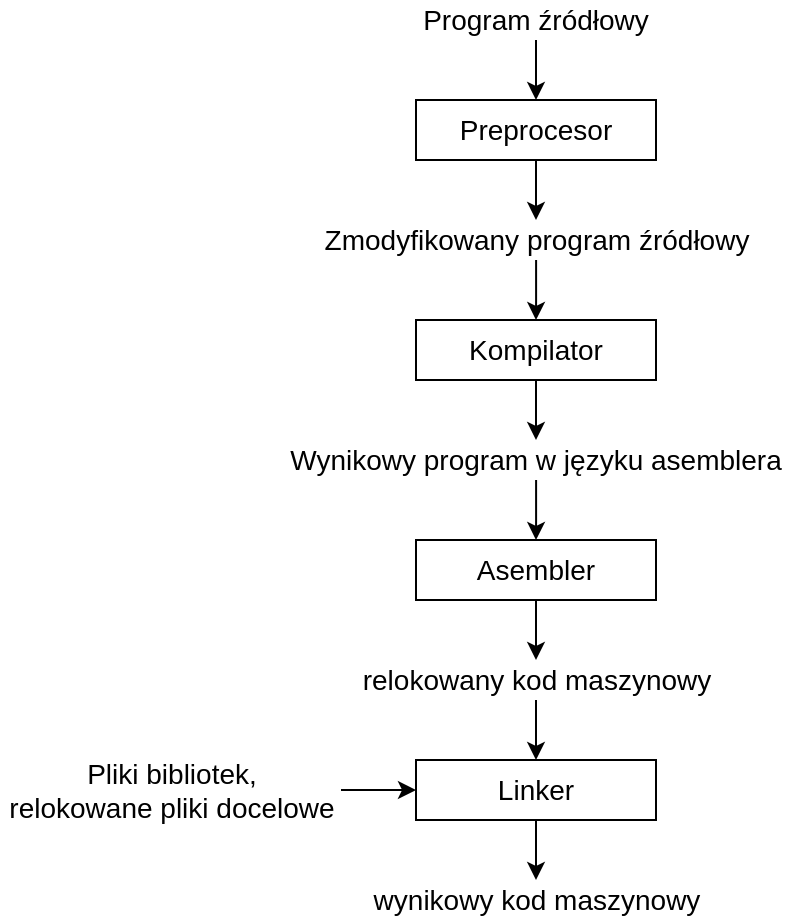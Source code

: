 <mxfile version="13.6.10" type="device"><diagram id="95cOD5FQ9mFzOGYNR8MX" name="Page-1"><mxGraphModel dx="677" dy="336" grid="1" gridSize="10" guides="1" tooltips="1" connect="1" arrows="1" fold="1" page="1" pageScale="1" pageWidth="827" pageHeight="1169" math="0" shadow="0"><root><mxCell id="0"/><mxCell id="1" parent="0"/><mxCell id="KfxHA-t2ZiQQArX94cQ8-20" style="edgeStyle=orthogonalEdgeStyle;rounded=0;orthogonalLoop=1;jettySize=auto;html=1;entryX=0.5;entryY=0;entryDx=0;entryDy=0;fontSize=14;" edge="1" parent="1" source="KfxHA-t2ZiQQArX94cQ8-18" target="KfxHA-t2ZiQQArX94cQ8-19"><mxGeometry relative="1" as="geometry"/></mxCell><mxCell id="KfxHA-t2ZiQQArX94cQ8-18" value="Program źródłowy" style="text;html=1;strokeColor=none;fillColor=none;align=center;verticalAlign=middle;whiteSpace=wrap;rounded=0;fontSize=14;" vertex="1" parent="1"><mxGeometry x="280" y="20" width="130" height="20" as="geometry"/></mxCell><mxCell id="KfxHA-t2ZiQQArX94cQ8-22" style="edgeStyle=orthogonalEdgeStyle;rounded=0;orthogonalLoop=1;jettySize=auto;html=1;entryX=0.5;entryY=0;entryDx=0;entryDy=0;fontSize=14;" edge="1" parent="1" source="KfxHA-t2ZiQQArX94cQ8-19" target="KfxHA-t2ZiQQArX94cQ8-21"><mxGeometry relative="1" as="geometry"/></mxCell><mxCell id="KfxHA-t2ZiQQArX94cQ8-19" value="Preprocesor" style="rounded=0;whiteSpace=wrap;html=1;fontSize=14;" vertex="1" parent="1"><mxGeometry x="285" y="70" width="120" height="30" as="geometry"/></mxCell><mxCell id="KfxHA-t2ZiQQArX94cQ8-24" style="edgeStyle=orthogonalEdgeStyle;rounded=0;orthogonalLoop=1;jettySize=auto;html=1;entryX=0.5;entryY=0;entryDx=0;entryDy=0;fontSize=14;" edge="1" parent="1" source="KfxHA-t2ZiQQArX94cQ8-21" target="KfxHA-t2ZiQQArX94cQ8-23"><mxGeometry relative="1" as="geometry"/></mxCell><mxCell id="KfxHA-t2ZiQQArX94cQ8-21" value="Zmodyfikowany program źródłowy" style="text;html=1;strokeColor=none;fillColor=none;align=center;verticalAlign=middle;whiteSpace=wrap;rounded=0;fontSize=14;" vertex="1" parent="1"><mxGeometry x="233.75" y="130" width="222.5" height="20" as="geometry"/></mxCell><mxCell id="KfxHA-t2ZiQQArX94cQ8-26" style="edgeStyle=orthogonalEdgeStyle;rounded=0;orthogonalLoop=1;jettySize=auto;html=1;entryX=0.5;entryY=0;entryDx=0;entryDy=0;fontSize=14;" edge="1" parent="1" source="KfxHA-t2ZiQQArX94cQ8-23" target="KfxHA-t2ZiQQArX94cQ8-25"><mxGeometry relative="1" as="geometry"/></mxCell><mxCell id="KfxHA-t2ZiQQArX94cQ8-23" value="Kompilator" style="rounded=0;whiteSpace=wrap;html=1;fontSize=14;" vertex="1" parent="1"><mxGeometry x="285" y="180" width="120" height="30" as="geometry"/></mxCell><mxCell id="KfxHA-t2ZiQQArX94cQ8-28" style="edgeStyle=orthogonalEdgeStyle;rounded=0;orthogonalLoop=1;jettySize=auto;html=1;entryX=0.5;entryY=0;entryDx=0;entryDy=0;fontSize=14;" edge="1" parent="1" source="KfxHA-t2ZiQQArX94cQ8-25" target="KfxHA-t2ZiQQArX94cQ8-27"><mxGeometry relative="1" as="geometry"/></mxCell><mxCell id="KfxHA-t2ZiQQArX94cQ8-25" value="Wynikowy program w języku asemblera" style="text;html=1;strokeColor=none;fillColor=none;align=center;verticalAlign=middle;whiteSpace=wrap;rounded=0;fontSize=14;" vertex="1" parent="1"><mxGeometry x="221.25" y="240" width="247.5" height="20" as="geometry"/></mxCell><mxCell id="KfxHA-t2ZiQQArX94cQ8-30" style="edgeStyle=orthogonalEdgeStyle;rounded=0;orthogonalLoop=1;jettySize=auto;html=1;entryX=0.5;entryY=0;entryDx=0;entryDy=0;fontSize=14;" edge="1" parent="1" source="KfxHA-t2ZiQQArX94cQ8-27" target="KfxHA-t2ZiQQArX94cQ8-29"><mxGeometry relative="1" as="geometry"/></mxCell><mxCell id="KfxHA-t2ZiQQArX94cQ8-27" value="Asembler" style="rounded=0;whiteSpace=wrap;html=1;fontSize=14;" vertex="1" parent="1"><mxGeometry x="285" y="290" width="120" height="30" as="geometry"/></mxCell><mxCell id="KfxHA-t2ZiQQArX94cQ8-32" style="edgeStyle=orthogonalEdgeStyle;rounded=0;orthogonalLoop=1;jettySize=auto;html=1;entryX=0.5;entryY=0;entryDx=0;entryDy=0;fontSize=14;" edge="1" parent="1" source="KfxHA-t2ZiQQArX94cQ8-29" target="KfxHA-t2ZiQQArX94cQ8-31"><mxGeometry relative="1" as="geometry"/></mxCell><mxCell id="KfxHA-t2ZiQQArX94cQ8-29" value="relokowany kod maszynowy" style="text;html=1;strokeColor=none;fillColor=none;align=center;verticalAlign=middle;whiteSpace=wrap;rounded=0;fontSize=14;" vertex="1" parent="1"><mxGeometry x="247.5" y="350" width="195" height="20" as="geometry"/></mxCell><mxCell id="KfxHA-t2ZiQQArX94cQ8-36" style="edgeStyle=orthogonalEdgeStyle;rounded=0;orthogonalLoop=1;jettySize=auto;html=1;fontSize=14;" edge="1" parent="1" source="KfxHA-t2ZiQQArX94cQ8-31" target="KfxHA-t2ZiQQArX94cQ8-35"><mxGeometry relative="1" as="geometry"/></mxCell><mxCell id="KfxHA-t2ZiQQArX94cQ8-31" value="Linker" style="rounded=0;whiteSpace=wrap;html=1;fontSize=14;" vertex="1" parent="1"><mxGeometry x="285" y="400" width="120" height="30" as="geometry"/></mxCell><mxCell id="KfxHA-t2ZiQQArX94cQ8-34" style="edgeStyle=orthogonalEdgeStyle;rounded=0;orthogonalLoop=1;jettySize=auto;html=1;entryX=0;entryY=0.5;entryDx=0;entryDy=0;fontSize=14;" edge="1" parent="1" source="KfxHA-t2ZiQQArX94cQ8-33" target="KfxHA-t2ZiQQArX94cQ8-31"><mxGeometry relative="1" as="geometry"/></mxCell><mxCell id="KfxHA-t2ZiQQArX94cQ8-33" value="Pliki bibliotek,&lt;br&gt;relokowane pliki docelowe" style="text;html=1;strokeColor=none;fillColor=none;align=center;verticalAlign=middle;whiteSpace=wrap;rounded=0;fontSize=14;" vertex="1" parent="1"><mxGeometry x="77.5" y="405" width="170" height="20" as="geometry"/></mxCell><mxCell id="KfxHA-t2ZiQQArX94cQ8-35" value="wynikowy kod maszynowy" style="text;html=1;strokeColor=none;fillColor=none;align=center;verticalAlign=middle;whiteSpace=wrap;rounded=0;fontSize=14;" vertex="1" parent="1"><mxGeometry x="252.5" y="460" width="185" height="20" as="geometry"/></mxCell></root></mxGraphModel></diagram></mxfile>